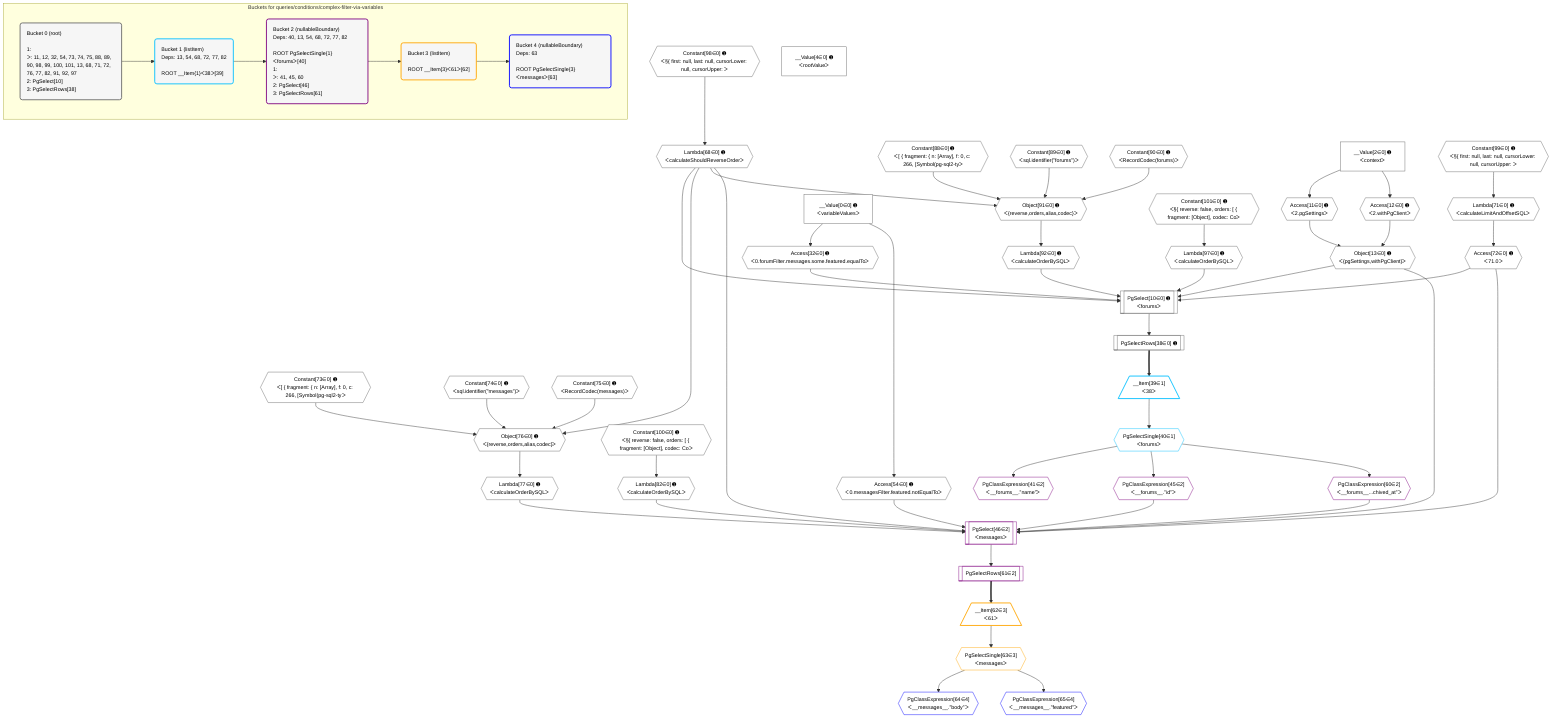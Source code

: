 %%{init: {'themeVariables': { 'fontSize': '12px'}}}%%
graph TD
    classDef path fill:#eee,stroke:#000,color:#000
    classDef plan fill:#fff,stroke-width:1px,color:#000
    classDef itemplan fill:#fff,stroke-width:2px,color:#000
    classDef unbatchedplan fill:#dff,stroke-width:1px,color:#000
    classDef sideeffectplan fill:#fcc,stroke-width:2px,color:#000
    classDef bucket fill:#f6f6f6,color:#000,stroke-width:2px,text-align:left


    %% plan dependencies
    PgSelect10[["PgSelect[10∈0] ➊<br />ᐸforumsᐳ"]]:::plan
    Object13{{"Object[13∈0] ➊<br />ᐸ{pgSettings,withPgClient}ᐳ"}}:::plan
    Access32{{"Access[32∈0] ➊<br />ᐸ0.forumFilter.messages.some.featured.equalToᐳ"}}:::plan
    Lambda68{{"Lambda[68∈0] ➊<br />ᐸcalculateShouldReverseOrderᐳ"}}:::plan
    Access72{{"Access[72∈0] ➊<br />ᐸ71.0ᐳ"}}:::plan
    Lambda92{{"Lambda[92∈0] ➊<br />ᐸcalculateOrderBySQLᐳ"}}:::plan
    Lambda97{{"Lambda[97∈0] ➊<br />ᐸcalculateOrderBySQLᐳ"}}:::plan
    Object13 & Access32 & Lambda68 & Access72 & Lambda92 & Lambda97 --> PgSelect10
    Object76{{"Object[76∈0] ➊<br />ᐸ{reverse,orders,alias,codec}ᐳ"}}:::plan
    Constant73{{"Constant[73∈0] ➊<br />ᐸ[ { fragment: { n: [Array], f: 0, c: 266, [Symbol(pg-sql2-tyᐳ"}}:::plan
    Constant74{{"Constant[74∈0] ➊<br />ᐸsql.identifier(”messages”)ᐳ"}}:::plan
    Constant75{{"Constant[75∈0] ➊<br />ᐸRecordCodec(messages)ᐳ"}}:::plan
    Lambda68 & Constant73 & Constant74 & Constant75 --> Object76
    Object91{{"Object[91∈0] ➊<br />ᐸ{reverse,orders,alias,codec}ᐳ"}}:::plan
    Constant88{{"Constant[88∈0] ➊<br />ᐸ[ { fragment: { n: [Array], f: 0, c: 266, [Symbol(pg-sql2-tyᐳ"}}:::plan
    Constant89{{"Constant[89∈0] ➊<br />ᐸsql.identifier(”forums”)ᐳ"}}:::plan
    Constant90{{"Constant[90∈0] ➊<br />ᐸRecordCodec(forums)ᐳ"}}:::plan
    Lambda68 & Constant88 & Constant89 & Constant90 --> Object91
    Access11{{"Access[11∈0] ➊<br />ᐸ2.pgSettingsᐳ"}}:::plan
    Access12{{"Access[12∈0] ➊<br />ᐸ2.withPgClientᐳ"}}:::plan
    Access11 & Access12 --> Object13
    __Value2["__Value[2∈0] ➊<br />ᐸcontextᐳ"]:::plan
    __Value2 --> Access11
    __Value2 --> Access12
    __Value0["__Value[0∈0] ➊<br />ᐸvariableValuesᐳ"]:::plan
    __Value0 --> Access32
    PgSelectRows38[["PgSelectRows[38∈0] ➊"]]:::plan
    PgSelect10 --> PgSelectRows38
    Access54{{"Access[54∈0] ➊<br />ᐸ0.messagesFilter.featured.notEqualToᐳ"}}:::plan
    __Value0 --> Access54
    Constant98{{"Constant[98∈0] ➊<br />ᐸ§{ first: null, last: null, cursorLower: null, cursorUpper: ᐳ"}}:::plan
    Constant98 --> Lambda68
    Lambda71{{"Lambda[71∈0] ➊<br />ᐸcalculateLimitAndOffsetSQLᐳ"}}:::plan
    Constant99{{"Constant[99∈0] ➊<br />ᐸ§{ first: null, last: null, cursorLower: null, cursorUpper: ᐳ"}}:::plan
    Constant99 --> Lambda71
    Lambda71 --> Access72
    Lambda77{{"Lambda[77∈0] ➊<br />ᐸcalculateOrderBySQLᐳ"}}:::plan
    Object76 --> Lambda77
    Lambda82{{"Lambda[82∈0] ➊<br />ᐸcalculateOrderBySQLᐳ"}}:::plan
    Constant100{{"Constant[100∈0] ➊<br />ᐸ§{ reverse: false, orders: [ { fragment: [Object], codec: Coᐳ"}}:::plan
    Constant100 --> Lambda82
    Object91 --> Lambda92
    Constant101{{"Constant[101∈0] ➊<br />ᐸ§{ reverse: false, orders: [ { fragment: [Object], codec: Coᐳ"}}:::plan
    Constant101 --> Lambda97
    __Value4["__Value[4∈0] ➊<br />ᐸrootValueᐳ"]:::plan
    __Item39[/"__Item[39∈1]<br />ᐸ38ᐳ"\]:::itemplan
    PgSelectRows38 ==> __Item39
    PgSelectSingle40{{"PgSelectSingle[40∈1]<br />ᐸforumsᐳ"}}:::plan
    __Item39 --> PgSelectSingle40
    PgSelect46[["PgSelect[46∈2]<br />ᐸmessagesᐳ"]]:::plan
    PgClassExpression45{{"PgClassExpression[45∈2]<br />ᐸ__forums__.”id”ᐳ"}}:::plan
    PgClassExpression60{{"PgClassExpression[60∈2]<br />ᐸ__forums__...chived_at”ᐳ"}}:::plan
    Object13 & PgClassExpression45 & Access54 & PgClassExpression60 & Lambda68 & Access72 & Lambda77 & Lambda82 --> PgSelect46
    PgClassExpression41{{"PgClassExpression[41∈2]<br />ᐸ__forums__.”name”ᐳ"}}:::plan
    PgSelectSingle40 --> PgClassExpression41
    PgSelectSingle40 --> PgClassExpression45
    PgSelectSingle40 --> PgClassExpression60
    PgSelectRows61[["PgSelectRows[61∈2]"]]:::plan
    PgSelect46 --> PgSelectRows61
    __Item62[/"__Item[62∈3]<br />ᐸ61ᐳ"\]:::itemplan
    PgSelectRows61 ==> __Item62
    PgSelectSingle63{{"PgSelectSingle[63∈3]<br />ᐸmessagesᐳ"}}:::plan
    __Item62 --> PgSelectSingle63
    PgClassExpression64{{"PgClassExpression[64∈4]<br />ᐸ__messages__.”body”ᐳ"}}:::plan
    PgSelectSingle63 --> PgClassExpression64
    PgClassExpression65{{"PgClassExpression[65∈4]<br />ᐸ__messages__.”featured”ᐳ"}}:::plan
    PgSelectSingle63 --> PgClassExpression65

    %% define steps

    subgraph "Buckets for queries/conditions/complex-filter-via-variables"
    Bucket0("Bucket 0 (root)<br /><br />1: <br />ᐳ: 11, 12, 32, 54, 73, 74, 75, 88, 89, 90, 98, 99, 100, 101, 13, 68, 71, 72, 76, 77, 82, 91, 92, 97<br />2: PgSelect[10]<br />3: PgSelectRows[38]"):::bucket
    classDef bucket0 stroke:#696969
    class Bucket0,__Value0,__Value2,__Value4,PgSelect10,Access11,Access12,Object13,Access32,PgSelectRows38,Access54,Lambda68,Lambda71,Access72,Constant73,Constant74,Constant75,Object76,Lambda77,Lambda82,Constant88,Constant89,Constant90,Object91,Lambda92,Lambda97,Constant98,Constant99,Constant100,Constant101 bucket0
    Bucket1("Bucket 1 (listItem)<br />Deps: 13, 54, 68, 72, 77, 82<br /><br />ROOT __Item{1}ᐸ38ᐳ[39]"):::bucket
    classDef bucket1 stroke:#00bfff
    class Bucket1,__Item39,PgSelectSingle40 bucket1
    Bucket2("Bucket 2 (nullableBoundary)<br />Deps: 40, 13, 54, 68, 72, 77, 82<br /><br />ROOT PgSelectSingle{1}ᐸforumsᐳ[40]<br />1: <br />ᐳ: 41, 45, 60<br />2: PgSelect[46]<br />3: PgSelectRows[61]"):::bucket
    classDef bucket2 stroke:#7f007f
    class Bucket2,PgClassExpression41,PgClassExpression45,PgSelect46,PgClassExpression60,PgSelectRows61 bucket2
    Bucket3("Bucket 3 (listItem)<br /><br />ROOT __Item{3}ᐸ61ᐳ[62]"):::bucket
    classDef bucket3 stroke:#ffa500
    class Bucket3,__Item62,PgSelectSingle63 bucket3
    Bucket4("Bucket 4 (nullableBoundary)<br />Deps: 63<br /><br />ROOT PgSelectSingle{3}ᐸmessagesᐳ[63]"):::bucket
    classDef bucket4 stroke:#0000ff
    class Bucket4,PgClassExpression64,PgClassExpression65 bucket4
    Bucket0 --> Bucket1
    Bucket1 --> Bucket2
    Bucket2 --> Bucket3
    Bucket3 --> Bucket4
    end